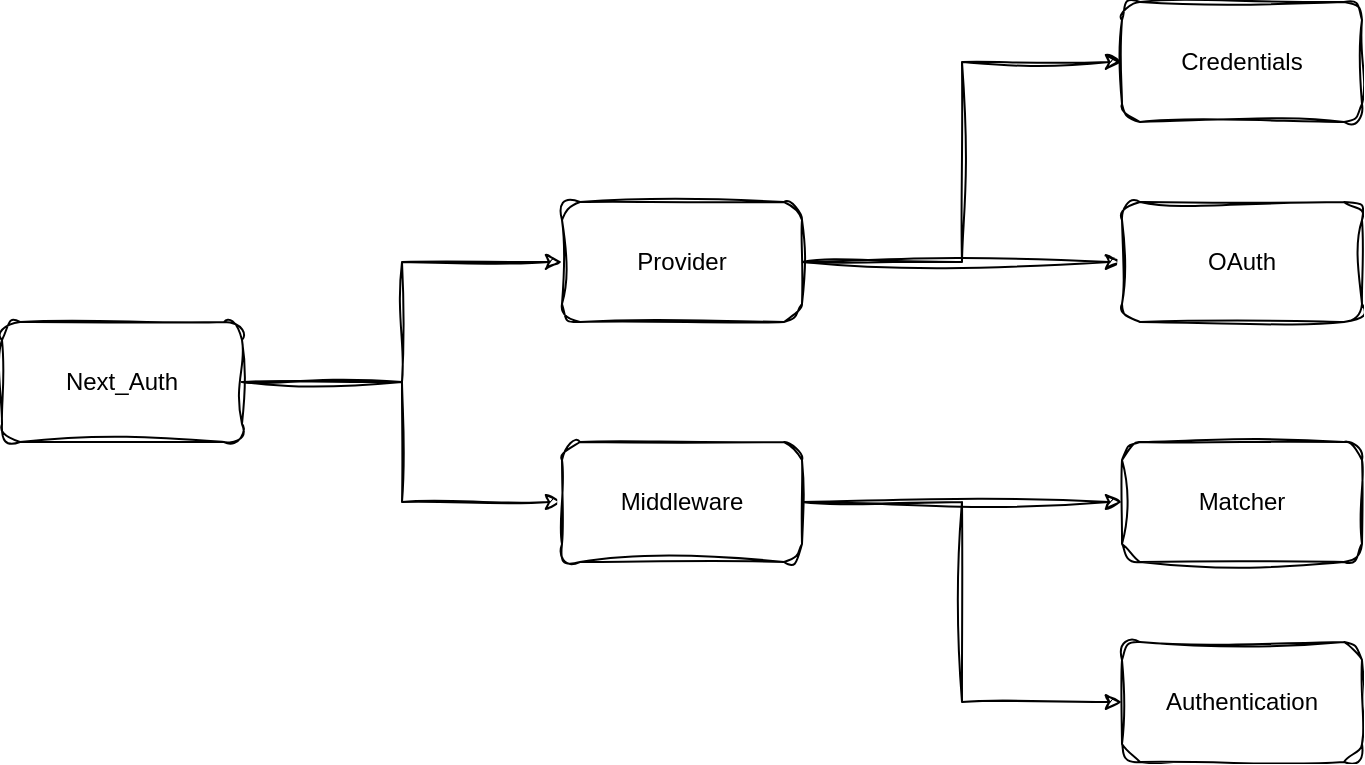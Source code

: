 <mxfile version="24.1.0" type="github">
  <diagram name="페이지-1" id="fUgQNHXDcMd9suM9oorq">
    <mxGraphModel dx="1434" dy="833" grid="1" gridSize="10" guides="1" tooltips="1" connect="1" arrows="1" fold="1" page="1" pageScale="1" pageWidth="827" pageHeight="1169" math="0" shadow="0">
      <root>
        <mxCell id="0" />
        <mxCell id="1" parent="0" />
        <mxCell id="kDS0s4CP5Ud55gE7fVYT-4" style="edgeStyle=orthogonalEdgeStyle;rounded=0;orthogonalLoop=1;jettySize=auto;html=1;entryX=0;entryY=0.5;entryDx=0;entryDy=0;sketch=1;curveFitting=1;jiggle=2;" edge="1" parent="1" source="kDS0s4CP5Ud55gE7fVYT-1" target="kDS0s4CP5Ud55gE7fVYT-2">
          <mxGeometry relative="1" as="geometry" />
        </mxCell>
        <mxCell id="kDS0s4CP5Ud55gE7fVYT-5" style="edgeStyle=orthogonalEdgeStyle;rounded=0;orthogonalLoop=1;jettySize=auto;html=1;entryX=0;entryY=0.5;entryDx=0;entryDy=0;sketch=1;curveFitting=1;jiggle=2;" edge="1" parent="1" source="kDS0s4CP5Ud55gE7fVYT-1" target="kDS0s4CP5Ud55gE7fVYT-3">
          <mxGeometry relative="1" as="geometry" />
        </mxCell>
        <mxCell id="kDS0s4CP5Ud55gE7fVYT-1" value="Next_Auth" style="rounded=1;whiteSpace=wrap;html=1;sketch=1;curveFitting=1;jiggle=2;" vertex="1" parent="1">
          <mxGeometry x="80" y="450" width="120" height="60" as="geometry" />
        </mxCell>
        <mxCell id="kDS0s4CP5Ud55gE7fVYT-7" style="edgeStyle=orthogonalEdgeStyle;rounded=0;sketch=1;jiggle=2;curveFitting=1;orthogonalLoop=1;jettySize=auto;html=1;strokeColor=default;align=center;verticalAlign=middle;fontFamily=Helvetica;fontSize=11;fontColor=default;labelBackgroundColor=default;endArrow=classic;" edge="1" parent="1" source="kDS0s4CP5Ud55gE7fVYT-2" target="kDS0s4CP5Ud55gE7fVYT-6">
          <mxGeometry relative="1" as="geometry">
            <Array as="points">
              <mxPoint x="560" y="420" />
              <mxPoint x="560" y="320" />
            </Array>
          </mxGeometry>
        </mxCell>
        <mxCell id="kDS0s4CP5Ud55gE7fVYT-9" style="edgeStyle=orthogonalEdgeStyle;rounded=0;sketch=1;jiggle=2;curveFitting=1;orthogonalLoop=1;jettySize=auto;html=1;strokeColor=default;align=center;verticalAlign=middle;fontFamily=Helvetica;fontSize=11;fontColor=default;labelBackgroundColor=default;endArrow=classic;" edge="1" parent="1" source="kDS0s4CP5Ud55gE7fVYT-2" target="kDS0s4CP5Ud55gE7fVYT-8">
          <mxGeometry relative="1" as="geometry" />
        </mxCell>
        <mxCell id="kDS0s4CP5Ud55gE7fVYT-2" value="Provider" style="rounded=1;whiteSpace=wrap;html=1;sketch=1;curveFitting=1;jiggle=2;" vertex="1" parent="1">
          <mxGeometry x="360" y="390" width="120" height="60" as="geometry" />
        </mxCell>
        <mxCell id="kDS0s4CP5Ud55gE7fVYT-11" style="edgeStyle=orthogonalEdgeStyle;rounded=0;sketch=1;jiggle=2;curveFitting=1;orthogonalLoop=1;jettySize=auto;html=1;strokeColor=default;align=center;verticalAlign=middle;fontFamily=Helvetica;fontSize=11;fontColor=default;labelBackgroundColor=default;endArrow=classic;" edge="1" parent="1" source="kDS0s4CP5Ud55gE7fVYT-3" target="kDS0s4CP5Ud55gE7fVYT-10">
          <mxGeometry relative="1" as="geometry" />
        </mxCell>
        <mxCell id="kDS0s4CP5Ud55gE7fVYT-13" style="edgeStyle=orthogonalEdgeStyle;rounded=0;sketch=1;jiggle=2;curveFitting=1;orthogonalLoop=1;jettySize=auto;html=1;entryX=0;entryY=0.5;entryDx=0;entryDy=0;strokeColor=default;align=center;verticalAlign=middle;fontFamily=Helvetica;fontSize=11;fontColor=default;labelBackgroundColor=default;endArrow=classic;" edge="1" parent="1" source="kDS0s4CP5Ud55gE7fVYT-3" target="kDS0s4CP5Ud55gE7fVYT-12">
          <mxGeometry relative="1" as="geometry" />
        </mxCell>
        <mxCell id="kDS0s4CP5Ud55gE7fVYT-3" value="Middleware" style="rounded=1;whiteSpace=wrap;html=1;sketch=1;curveFitting=1;jiggle=2;" vertex="1" parent="1">
          <mxGeometry x="360" y="510" width="120" height="60" as="geometry" />
        </mxCell>
        <mxCell id="kDS0s4CP5Ud55gE7fVYT-6" value="Credentials" style="rounded=1;whiteSpace=wrap;html=1;sketch=1;curveFitting=1;jiggle=2;" vertex="1" parent="1">
          <mxGeometry x="640" y="290" width="120" height="60" as="geometry" />
        </mxCell>
        <mxCell id="kDS0s4CP5Ud55gE7fVYT-8" value="OAuth" style="rounded=1;whiteSpace=wrap;html=1;sketch=1;curveFitting=1;jiggle=2;" vertex="1" parent="1">
          <mxGeometry x="640" y="390" width="120" height="60" as="geometry" />
        </mxCell>
        <mxCell id="kDS0s4CP5Ud55gE7fVYT-10" value="Matcher" style="rounded=1;whiteSpace=wrap;html=1;sketch=1;curveFitting=1;jiggle=2;" vertex="1" parent="1">
          <mxGeometry x="640" y="510" width="120" height="60" as="geometry" />
        </mxCell>
        <mxCell id="kDS0s4CP5Ud55gE7fVYT-12" value="Authentication" style="rounded=1;whiteSpace=wrap;html=1;sketch=1;curveFitting=1;jiggle=2;" vertex="1" parent="1">
          <mxGeometry x="640" y="610" width="120" height="60" as="geometry" />
        </mxCell>
      </root>
    </mxGraphModel>
  </diagram>
</mxfile>
